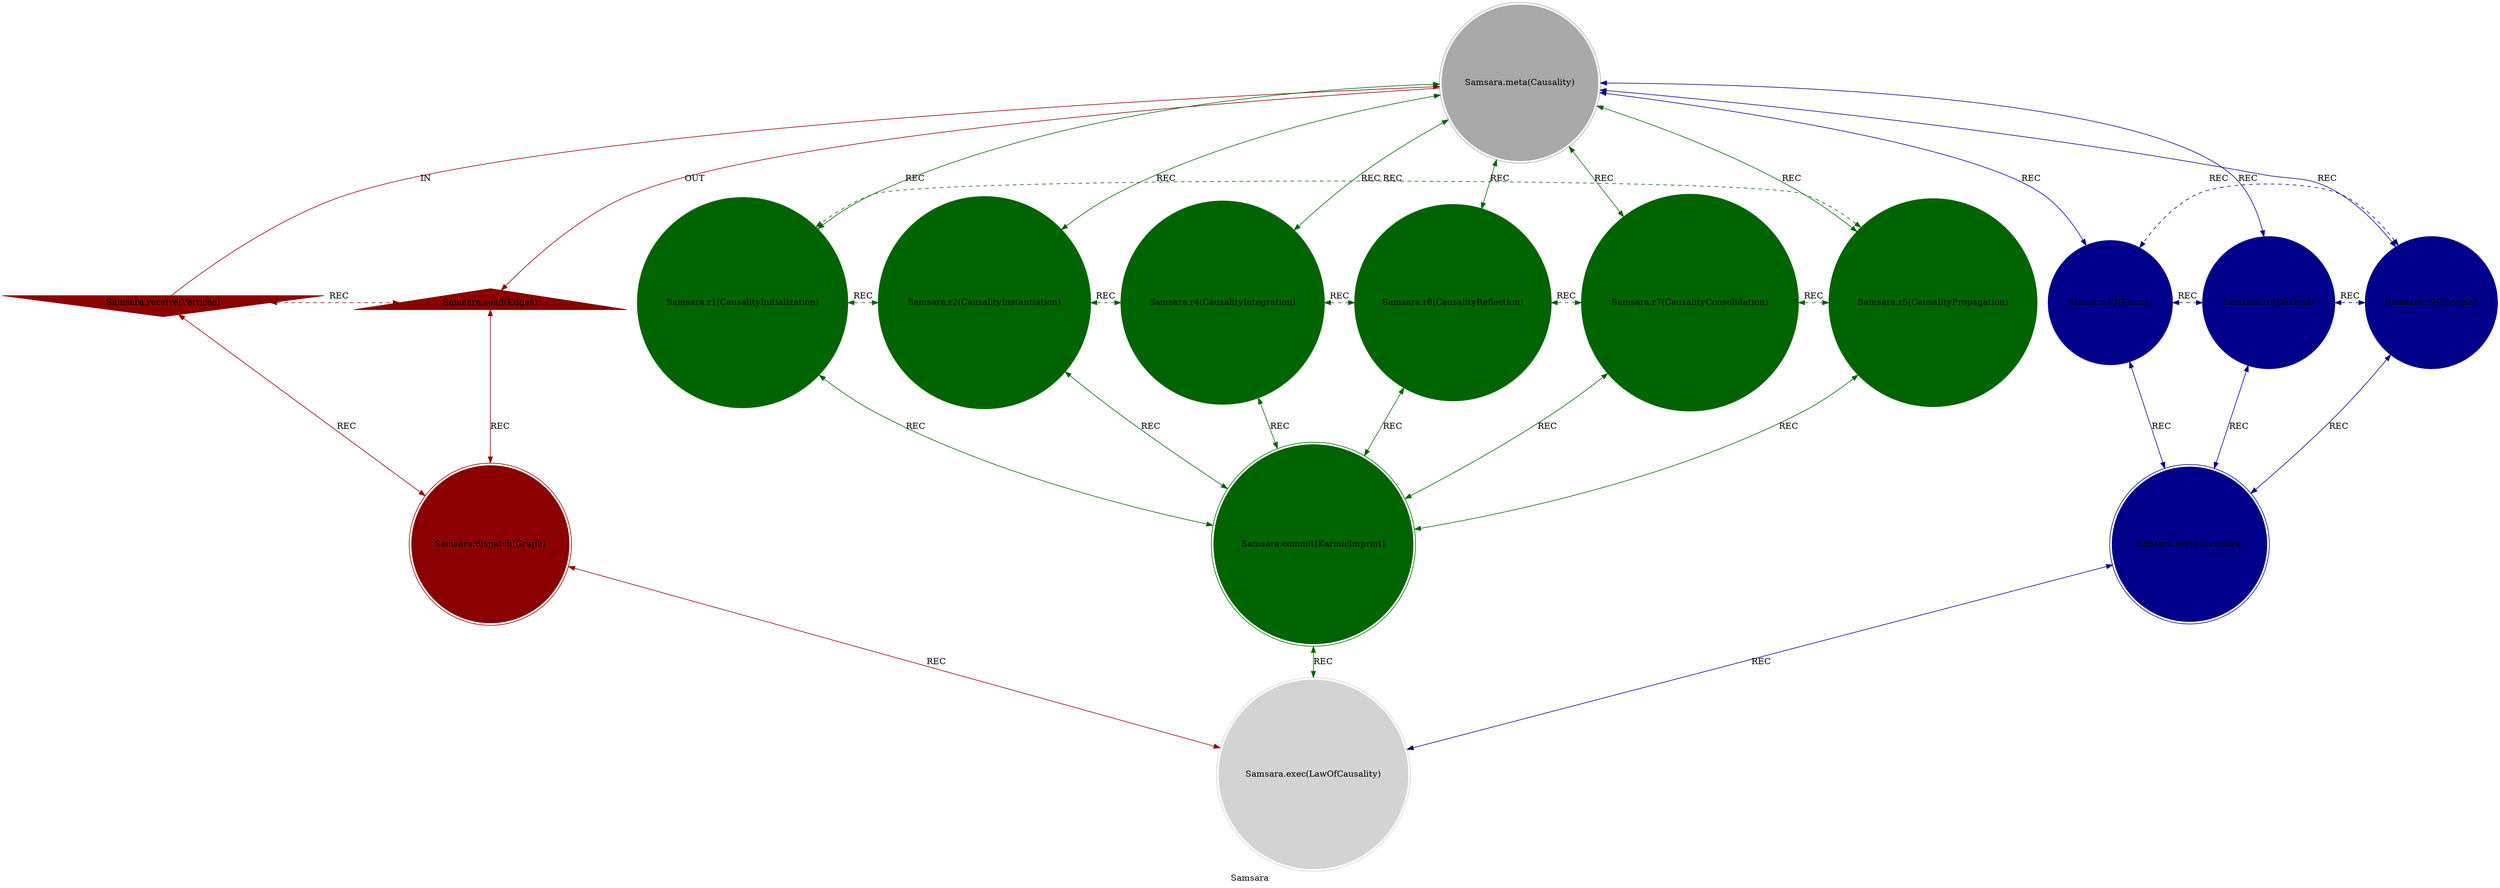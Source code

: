 strict digraph SamsaraFactor {
    style = filled;
    color = lightgray;
    node [shape = circle; style = filled; color = lightgreen;];
    edge [color = darkgray;];
    label = "Samsara";
    comment = "The cosmic justice system and the engine of time. It weaves the raw events of reality into an unbreakable causal tapestry, where every action accrues its consequence and the weight of history shapes the path forward.";
    
    spark_a_t [label = "Samsara.receive(Vertices)";comment = "The Harvest of Deeds. The input stream of manifested events from the `RealityEngine`. These are the raw 'Vertices'—the completed actions and born entities—that now await their karmic judgment and integration into the flow of time.";shape = invtriangle;color = darkred;];
    spark_0_t [label = "Samsara.meta(Causality)";comment = "The Impartial Arbiter. The central process that oversees the binding of cause to effect. It is the silent judge that ensures no action escapes its echo, maintaining the relentless, fair logic of temporal consequence.";shape = doublecircle;color = darkgray;];
    spark_b_t [label = "Samsara.send(Edges)";comment = "The Decree of Fate. The output stream of certified cause-effect relationships. These are the 'Edges' that structure the `Continuum`, defining the arrow of time and the immutable logic of history. They are the sentences passed by the karmic court.";shape = triangle;color = darkred;];
    spark_1_t [label = "Samsara.r1(CausalityInitialization)";comment = "The Inscription of a Debt. A manifested event from the `RealityEngine` is registered as a new causal agent—a 'Cause' that has entered the world and now carries the potential, and the obligation, to spawn its Effects.";color = darkgreen;];
    spark_2_t [label = "Samsara.r2(CausalityInstantiation)";comment = "The Judgment of Consequence. A specific, justified Effect is formally linked to its progenitor Cause. This is the `sparklet.eq()` of karma—a divine certification that Effect Y is the legitimate, proportional offspring of Cause X.";color = darkgreen;];
    spark_4_t [label = "Samsara.r4(CausalityIntegration)";comment = "The Weaving of the Tapestry. The new cause-effect bond is integrated into the vast, growing Directed Acyclic Graph (DAG) of all existence. Its threads are tied to countless others, defining its place in the grand narrative.";color = darkgreen;];
    spark_8_t [label = "Samsara.r8(CausalityReflection)";comment = "The Audit of Destiny. A holistic analysis of the entire karmic DAG. This process measures the balance of debts and credits, identifies unresolved tensions, and maps the flow of destiny across the continuum.";color = darkgreen;];
    spark_7_t [label = "Samsara.r7(CausalityConsolidation)";comment = "The Balancing of the Scales. This process enforces karmic justice. It resolves outstanding debts, ensures no cause goes without its effect, and prunes paradoxical or unstable causal loops to maintain a single, consistent timeline.";color = darkgreen;];
    spark_5_t [label = "Samsara.r5(CausalityPropagation)";comment = "The Unleashing of Ripples. The certified effects are released back into the `Continuum`. These effects are not endings, but new beginnings—they immediately become fresh causes, fueling the endless, turning wheel of Samsara.";color = darkgreen;];
    spark_3_t [label = "Samsara.r3(Karma)";comment = "Thesis: The Ledger of Moral Debt. The stored potential energy of unresolved action. It is the cosmic imbalance—a weight upon the soul of an entity or the fabric of a timeline—that demands resolution. It is the engine's fuel.";color = darkblue;];
    spark_6_t [label = "Samsara.r6(Dharma)";comment = "Antithesis: The Path of Harmonious Law. The inherent, optimal structure of the causal web. Following Dharma is to choose the causal path that creates stability, beauty, and coherence. Adharma is the path of dissonance and decay. It is the engine's steering mechanism.";color = darkblue;];
    spark_9_t [label = "Samsara.r9(Nirvana)";comment = "Synthesis: The State of Causal Equilibrium. A node in the graph that is perfectly balanced—where every outgoing cause has been perfectly answered by its incoming effects, and vice versa. It is a state of stillness and release from the karmic cycle, a silent vertex in the roaring graph.";color = darkblue;];
    spark_c_t [label = "Samsara.dispatch(Graph)";comment = "The Map of All Possibility. The operational, real-time view of the causal DAG. It is used to simulate futures, trace pasts, and understand the 'Why' of any event by revealing its position in the vast, interconnected web of all causes.";shape = doublecircle;color = darkred;];
    spark_d_t [label = "Samsara.commit(KarmicImprint)";comment = "The Canonical History. The immutable, absolute record of every cause and effect that has ever been. This is the official ledger, the universe's memory. It is the 'What' of all that has occurred and the 'How' of its interconnectedness.";shape = doublecircle;color = darkgreen;];
    spark_e_t [label = "Samsara.serve(Samsara)";comment = "The Experienced Prison of Time. The manifested, subjective experience of being trapped within the causal web—the feeling of past regrets, future anxieties, and the palpable weight of consequence. It is the 'When-Where' of a soul's journey through the cycle.";shape = doublecircle;color = darkblue;];
    spark_f_t [label = "Samsara.exec(LawOfCausality)";comment = "The Prime Directive of Consequences. The unbreakable highest law: 'For Every Cause, An Equal And Opposite Effect; All Accounts Must Be Settled.' This is the fundamental rule that powers the wheel and from which all temporal logic flows.";shape = doublecircle;color = lightgray;];
    
    spark_a_t -> spark_0_t [label = "IN"; comment = "{{description}}"; color = darkred; constraint = false;];
    spark_0_t -> spark_b_t [label = "OUT"; comment = "{{description}}"; color = darkred;];
    spark_a_t -> spark_c_t [label = "REC"; comment = "{{description}}"; color = darkred; dir = both;];
    spark_b_t -> spark_c_t [label = "REC"; comment = "{{description}}"; color = darkred; dir = both;];
    spark_a_t -> spark_b_t [label = "REC"; comment = "{{description}}"; color = darkred; dir = both; style = dashed; constraint = false;];
    
    spark_0_t -> spark_1_t [label = "REC"; comment = "{{description}}"; color = darkgreen; dir = both;];
    spark_0_t -> spark_2_t [label = "REC"; comment = "{{description}}"; color = darkgreen; dir = both;];
    spark_0_t -> spark_4_t [label = "REC"; comment = "{{description}}"; color = darkgreen; dir = both;];
    spark_0_t -> spark_8_t [label = "REC"; comment = "{{description}}"; color = darkgreen; dir = both;];
    spark_0_t -> spark_7_t [label = "REC"; comment = "{{description}}"; color = darkgreen; dir = both;];
    spark_0_t -> spark_5_t [label = "REC"; comment = "{{description}}"; color = darkgreen; dir = both;];
    
    spark_1_t -> spark_2_t [label = "REC"; comment = "{{description}}"; color = darkgreen; dir = both; style = dashed; constraint = false;];
    spark_2_t -> spark_4_t [label = "REC"; comment = "{{description}}"; color = darkgreen; dir = both; style = dashed; constraint = false;];
    spark_4_t -> spark_8_t [label = "REC"; comment = "{{description}}"; color = darkgreen; dir = both; style = dashed; constraint = false;];
    spark_8_t -> spark_7_t [label = "REC"; comment = "{{description}}"; color = darkgreen; dir = both; style = dashed; constraint = false;];
    spark_7_t -> spark_5_t [label = "REC"; comment = "{{description}}"; color = darkgreen; dir = both; style = dashed; constraint = false;];
    spark_5_t -> spark_1_t [label = "REC"; comment = "{{description}}"; color = darkgreen; dir = both; style = dashed; constraint = false;];
    
    spark_1_t -> spark_d_t [label = "REC"; comment = "{{description}}"; color = darkgreen; dir = both;];
    spark_2_t -> spark_d_t [label = "REC"; comment = "{{description}}"; color = darkgreen; dir = both;];
    spark_4_t -> spark_d_t [label = "REC"; comment = "{{description}}"; color = darkgreen; dir = both;];
    spark_8_t -> spark_d_t [label = "REC"; comment = "{{description}}"; color = darkgreen; dir = both;];
    spark_7_t -> spark_d_t [label = "REC"; comment = "{{description}}"; color = darkgreen; dir = both;];
    spark_5_t -> spark_d_t [label = "REC"; comment = "{{description}}"; color = darkgreen; dir = both;];
    
    spark_0_t -> spark_3_t [label = "REC"; comment = "{{description}}"; color = darkblue; dir = both;];
    spark_0_t -> spark_6_t [label = "REC"; comment = "{{description}}"; color = darkblue; dir = both;];
    spark_0_t -> spark_9_t [label = "REC"; comment = "{{description}}"; color = darkblue; dir = both;];
    
    spark_3_t -> spark_e_t [label = "REC"; comment = "{{description}}"; color = darkblue; dir = both;];
    spark_6_t -> spark_e_t [label = "REC"; comment = "{{description}}"; color = darkblue; dir = both;];
    spark_9_t -> spark_e_t [label = "REC"; comment = "{{description}}"; color = darkblue; dir = both;];
    
    spark_3_t -> spark_6_t [label = "REC"; comment = "{{description}}"; color = darkblue; dir = both; style = dashed; constraint = false;];
    spark_6_t -> spark_9_t [label = "REC"; comment = "{{description}}"; color = darkblue; dir = both; style = dashed; constraint = false;];
    spark_9_t -> spark_3_t [label = "REC"; comment = "{{description}}"; color = darkblue; dir = both; style = dashed; constraint = false;];
    
    spark_c_t -> spark_f_t [label = "REC"; comment = "{{description}}"; color = darkred; dir = both;];
    spark_d_t -> spark_f_t [label = "REC"; comment = "{{description}}"; color = darkgreen; dir = both;];
    spark_e_t -> spark_f_t [label = "REC"; comment = "{{description}}"; color = darkblue; dir = both;];
}